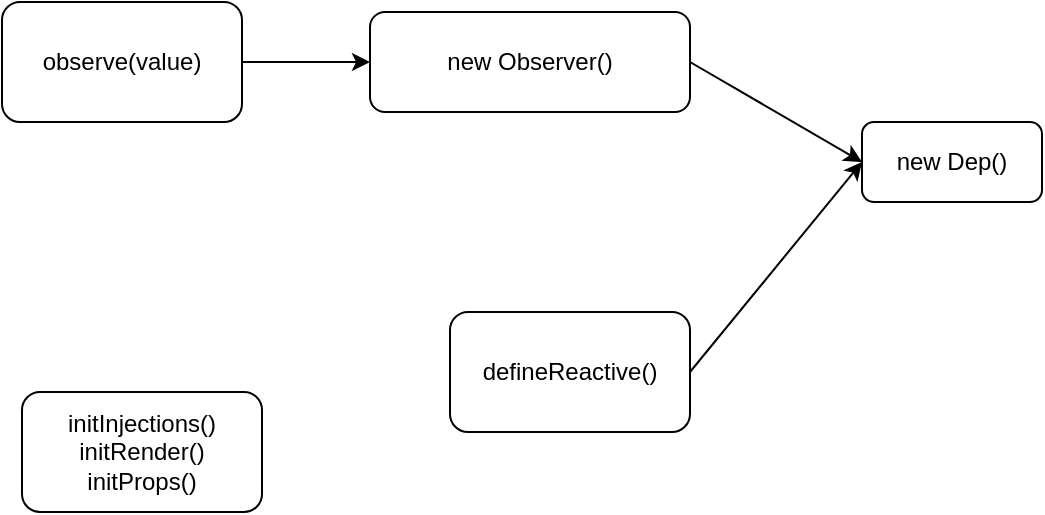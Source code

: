 <mxfile>
    <diagram id="9Y2qIAajsxXR-ZnveckH" name="Page-1">
        <mxGraphModel dx="981" dy="790" grid="1" gridSize="10" guides="1" tooltips="1" connect="1" arrows="1" fold="1" page="1" pageScale="1" pageWidth="827" pageHeight="1169" math="0" shadow="0">
            <root>
                <mxCell id="0"/>
                <mxCell id="1" parent="0"/>
                <mxCell id="2" value="new Dep()" style="rounded=1;whiteSpace=wrap;html=1;" parent="1" vertex="1">
                    <mxGeometry x="500" y="255" width="90" height="40" as="geometry"/>
                </mxCell>
                <mxCell id="5" style="edgeStyle=none;html=1;exitX=1;exitY=0.5;exitDx=0;exitDy=0;entryX=0;entryY=0.5;entryDx=0;entryDy=0;" edge="1" parent="1" source="3" target="2">
                    <mxGeometry relative="1" as="geometry"/>
                </mxCell>
                <mxCell id="3" value="new Observer()" style="rounded=1;whiteSpace=wrap;html=1;" parent="1" vertex="1">
                    <mxGeometry x="254" y="200" width="160" height="50" as="geometry"/>
                </mxCell>
                <mxCell id="6" style="edgeStyle=none;html=1;exitX=1;exitY=0.5;exitDx=0;exitDy=0;entryX=0;entryY=0.5;entryDx=0;entryDy=0;" edge="1" parent="1" source="4" target="2">
                    <mxGeometry relative="1" as="geometry"/>
                </mxCell>
                <mxCell id="4" value="defineReactive()" style="rounded=1;whiteSpace=wrap;html=1;" vertex="1" parent="1">
                    <mxGeometry x="294" y="350" width="120" height="60" as="geometry"/>
                </mxCell>
                <mxCell id="8" style="edgeStyle=none;html=1;exitX=1;exitY=0.5;exitDx=0;exitDy=0;entryX=0;entryY=0.5;entryDx=0;entryDy=0;" edge="1" parent="1" source="7" target="3">
                    <mxGeometry relative="1" as="geometry"/>
                </mxCell>
                <mxCell id="7" value="observe(value)" style="rounded=1;whiteSpace=wrap;html=1;" vertex="1" parent="1">
                    <mxGeometry x="70" y="195" width="120" height="60" as="geometry"/>
                </mxCell>
                <mxCell id="9" value="initInjections()&lt;br&gt;initRender()&lt;br&gt;initProps()" style="rounded=1;whiteSpace=wrap;html=1;" vertex="1" parent="1">
                    <mxGeometry x="80" y="390" width="120" height="60" as="geometry"/>
                </mxCell>
            </root>
        </mxGraphModel>
    </diagram>
</mxfile>